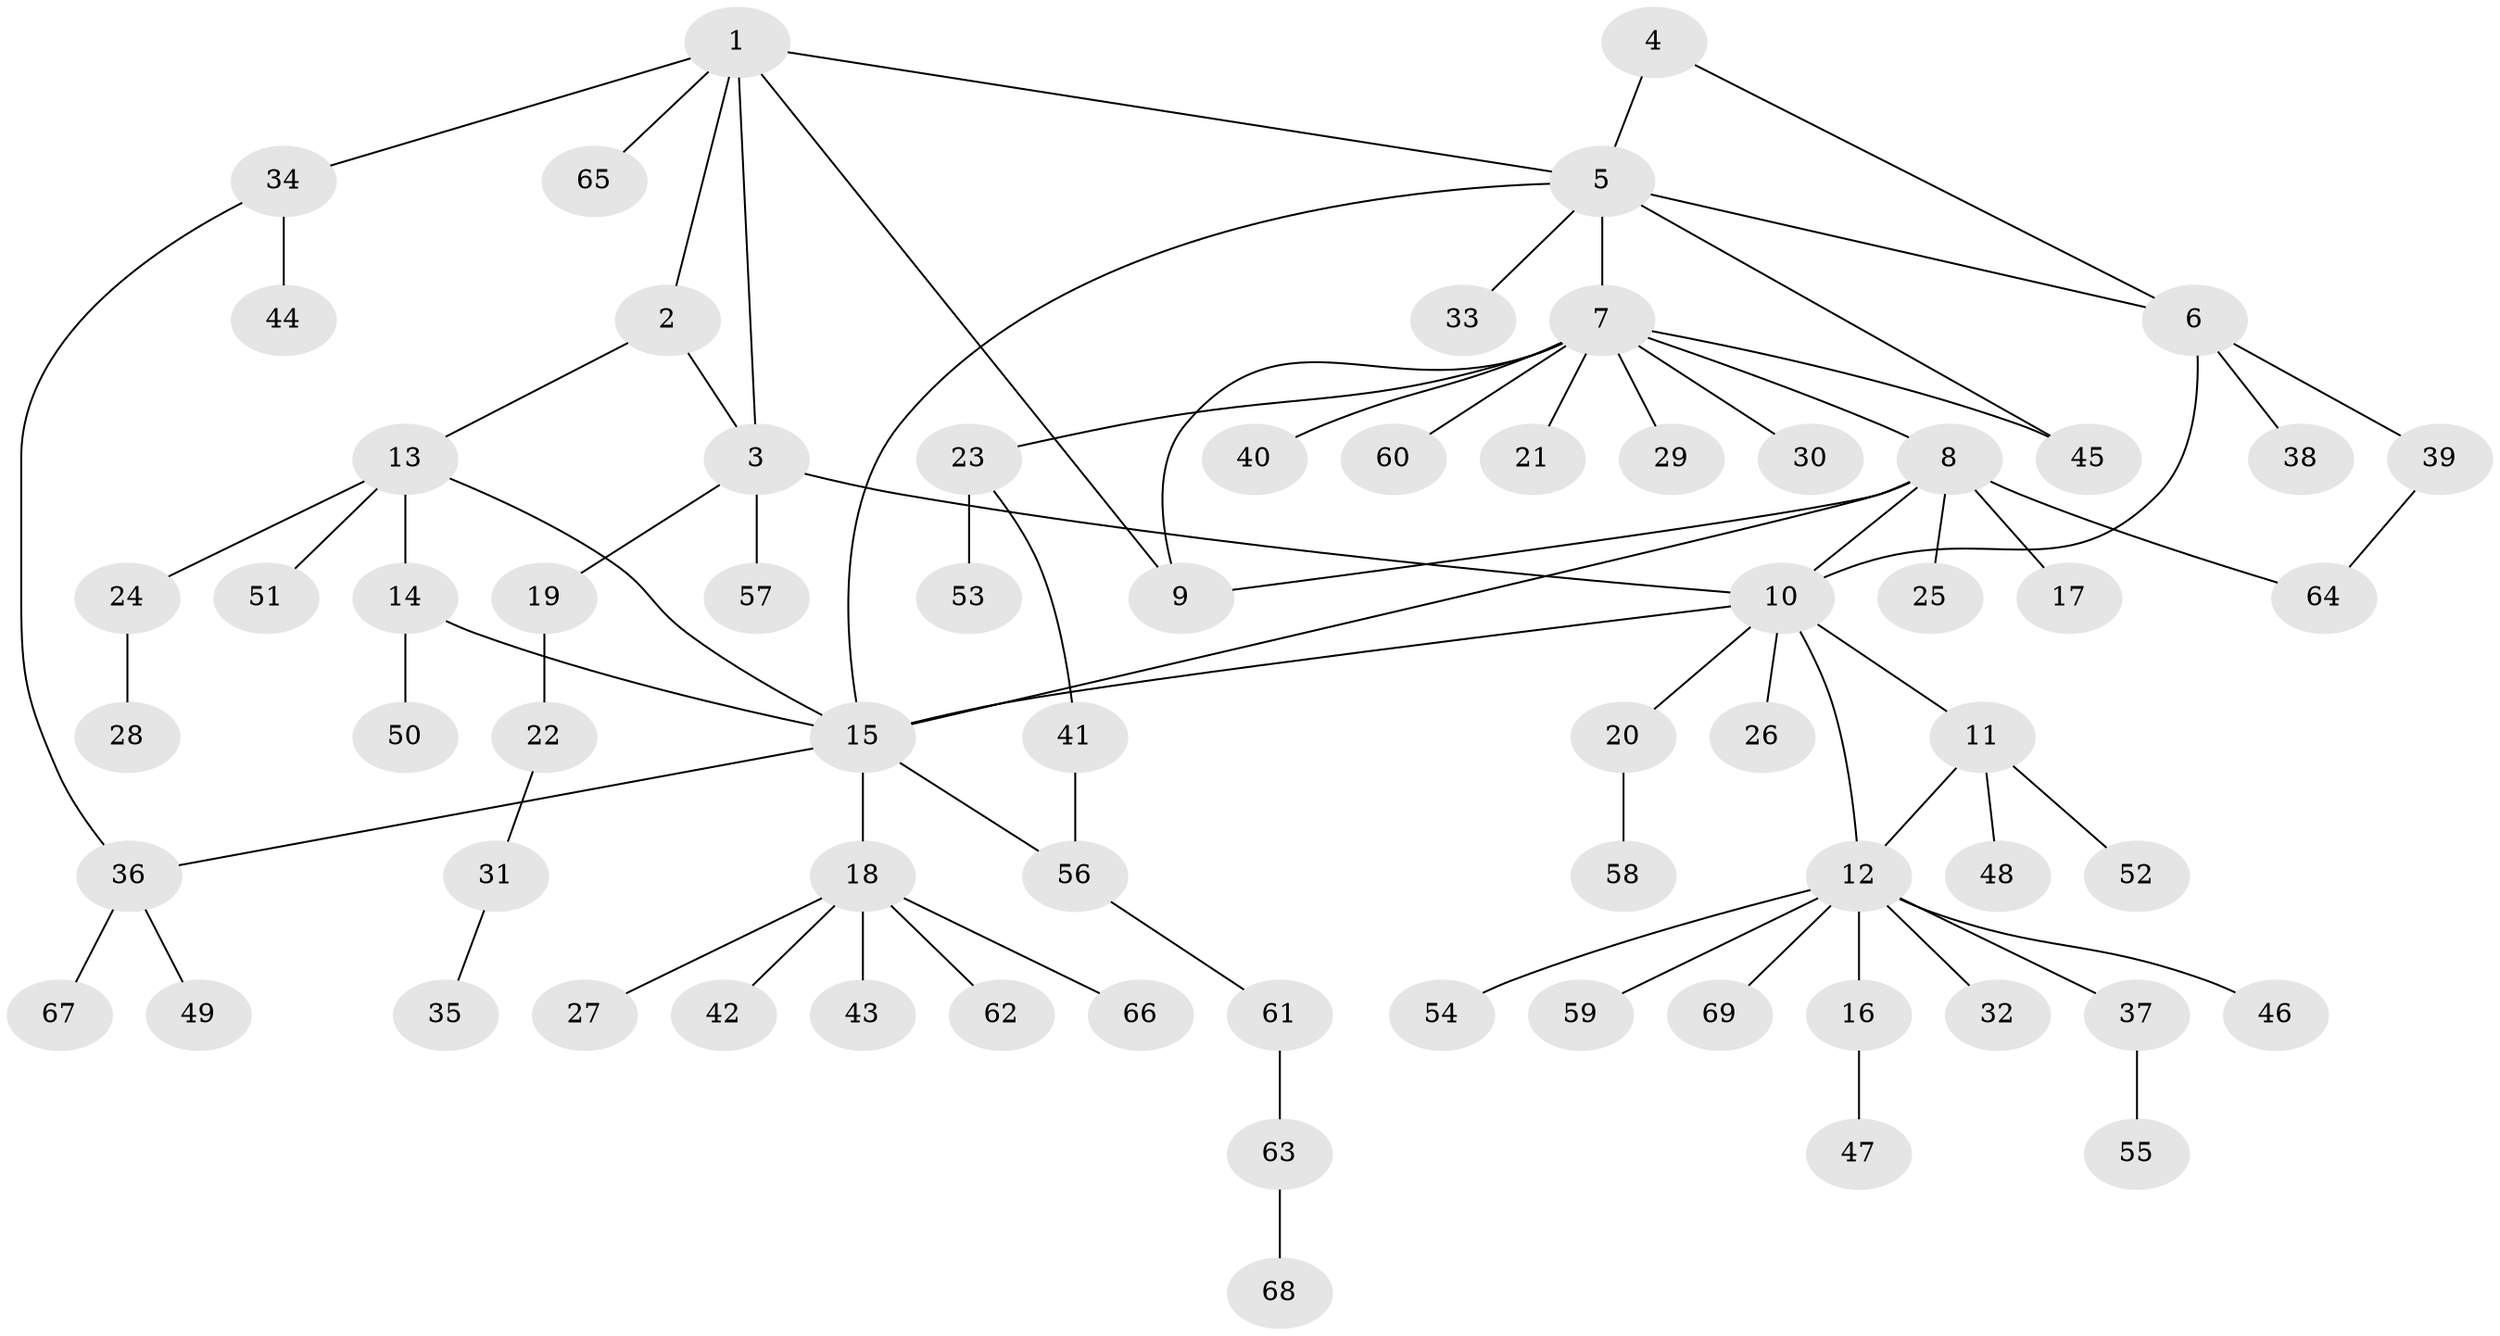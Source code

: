 // coarse degree distribution, {6: 0.1, 3: 0.05, 2: 0.2, 4: 0.1, 5: 0.05, 7: 0.05, 1: 0.45}
// Generated by graph-tools (version 1.1) at 2025/19/03/04/25 18:19:45]
// undirected, 69 vertices, 83 edges
graph export_dot {
graph [start="1"]
  node [color=gray90,style=filled];
  1;
  2;
  3;
  4;
  5;
  6;
  7;
  8;
  9;
  10;
  11;
  12;
  13;
  14;
  15;
  16;
  17;
  18;
  19;
  20;
  21;
  22;
  23;
  24;
  25;
  26;
  27;
  28;
  29;
  30;
  31;
  32;
  33;
  34;
  35;
  36;
  37;
  38;
  39;
  40;
  41;
  42;
  43;
  44;
  45;
  46;
  47;
  48;
  49;
  50;
  51;
  52;
  53;
  54;
  55;
  56;
  57;
  58;
  59;
  60;
  61;
  62;
  63;
  64;
  65;
  66;
  67;
  68;
  69;
  1 -- 2;
  1 -- 3;
  1 -- 5;
  1 -- 9;
  1 -- 34;
  1 -- 65;
  2 -- 3;
  2 -- 13;
  3 -- 10;
  3 -- 19;
  3 -- 57;
  4 -- 5;
  4 -- 6;
  5 -- 6;
  5 -- 7;
  5 -- 15;
  5 -- 33;
  5 -- 45;
  6 -- 10;
  6 -- 38;
  6 -- 39;
  7 -- 8;
  7 -- 9;
  7 -- 21;
  7 -- 23;
  7 -- 29;
  7 -- 30;
  7 -- 40;
  7 -- 45;
  7 -- 60;
  8 -- 9;
  8 -- 10;
  8 -- 15;
  8 -- 17;
  8 -- 25;
  8 -- 64;
  10 -- 11;
  10 -- 12;
  10 -- 15;
  10 -- 20;
  10 -- 26;
  11 -- 12;
  11 -- 48;
  11 -- 52;
  12 -- 16;
  12 -- 32;
  12 -- 37;
  12 -- 46;
  12 -- 54;
  12 -- 59;
  12 -- 69;
  13 -- 14;
  13 -- 15;
  13 -- 24;
  13 -- 51;
  14 -- 15;
  14 -- 50;
  15 -- 18;
  15 -- 36;
  15 -- 56;
  16 -- 47;
  18 -- 27;
  18 -- 42;
  18 -- 43;
  18 -- 62;
  18 -- 66;
  19 -- 22;
  20 -- 58;
  22 -- 31;
  23 -- 41;
  23 -- 53;
  24 -- 28;
  31 -- 35;
  34 -- 36;
  34 -- 44;
  36 -- 49;
  36 -- 67;
  37 -- 55;
  39 -- 64;
  41 -- 56;
  56 -- 61;
  61 -- 63;
  63 -- 68;
}
